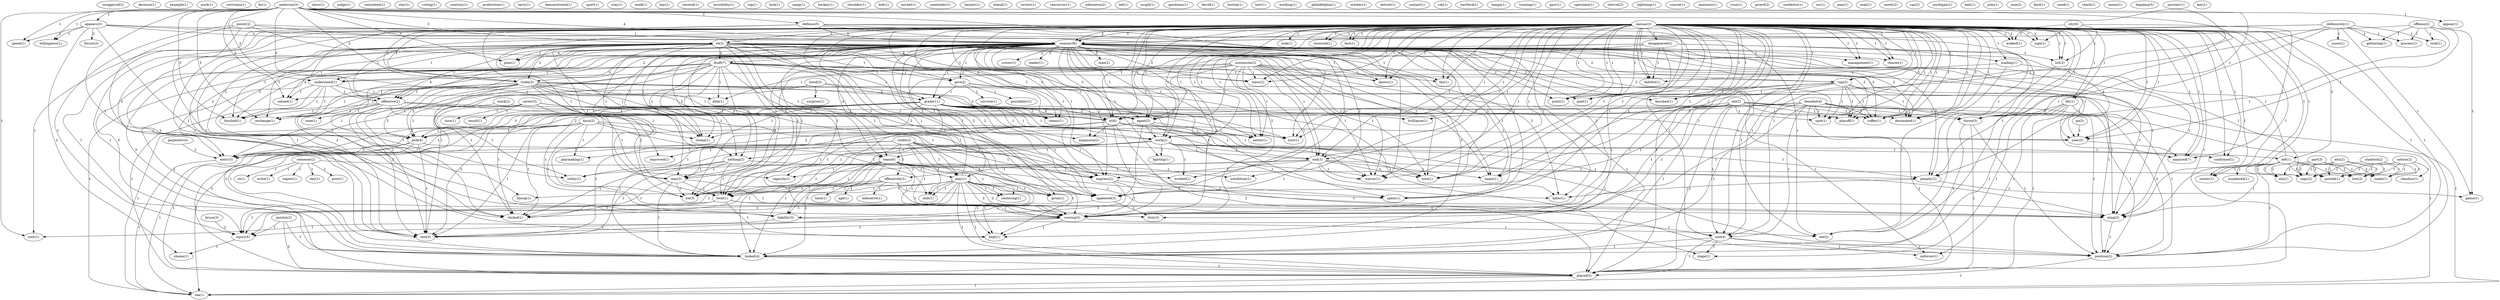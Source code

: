 digraph G {
  snuggerud [ label="snuggerud(2)" ];
  decision [ label="decision(1)" ];
  example [ label="example(1)" ];
  puck [ label="puck(1)" ];
  corriveau [ label="corriveau(1)" ];
  kc [ label="kc(1)" ];
  power [ label="power(2)" ];
  lineup [ label="lineup(1)" ];
  season [ label="season(36)" ];
  groin [ label="groin(1)" ];
  total [ label="total(1)" ];
  kept [ label="kept(1)" ];
  injury [ label="injury(4)" ];
  show [ label="show(1)" ];
  judge [ label="judge(1)" ];
  pederson [ label="pederson(5)" ];
  appears [ label="appears(3)" ];
  speed [ label="speed(1)" ];
  defense [ label="defense(5)" ];
  rd [ label="rd(3)" ];
  pine [ label="pine(1)" ];
  understand [ label="understand(1)" ];
  trade [ label="trade(3)" ];
  willingness [ label="willingness(1)" ];
  unload [ label="unload(1)" ];
  offensive [ label="offensive(1)" ];
  finished [ label="finished(1)" ];
  exchange [ label="exchange(1)" ];
  appear [ label="appear(1)" ];
  throw [ label="throw(3)" ];
  scoring [ label="scoring(3)" ];
  liability [ label="liability(3)" ];
  size [ label="size(4)" ];
  wait [ label="wait(1)" ];
  see [ label="see(2)" ];
  reinstated [ label="reinstated(1)" ];
  star [ label="star(1)" ];
  someone [ label="someone(2)" ];
  day [ label="day(1)" ];
  post [ label="post(1)" ];
  copy [ label="copy(2)" ];
  re [ label="re(1)" ];
  write [ label="write(1)" ];
  repost [ label="repost(1)" ];
  voting [ label="voting(1)" ];
  contrary [ label="contrary(1)" ];
  kansas [ label="kansas(1)" ];
  disappeared [ label="disappeared(2)" ];
  work [ label="work(3)" ];
  left [ label="left(1)" ];
  look [ label="look(1)" ];
  mailing [ label="mailing(1)" ];
  cup [ label="cup(2)" ];
  point [ label="point(1)" ];
  management [ label="management(1)" ];
  center [ label="center(1)" ];
  wasn [ label="wasn(2)" ];
  end [ label="end(3)" ];
  name [ label="name(1)" ];
  knows [ label="knows(1)" ];
  reason [ label="reason(1)" ];
  received [ label="received(1)" ];
  way [ label="way(3)" ];
  fan [ label="fan(1)" ];
  goal [ label="goal(1)" ];
  wing [ label="wing(2)" ];
  lbs [ label="lbs(1)" ];
  knocked [ label="knocked(1)" ];
  impress [ label="impress(2)" ];
  fact [ label="fact(1)" ];
  spent [ label="spent(1)" ];
  confirmed [ label="confirmed(1)" ];
  agent [ label="agent(2)" ];
  decimated [ label="decimated(1)" ];
  spot [ label="spot(1)" ];
  seems [ label="seems(1)" ];
  waiver [ label="waiver(1)" ];
  st [ label="st(6)" ];
  coffey [ label="coffey(1)" ];
  faithful [ label="faithful(1)" ];
  wire [ label="wire(1)" ];
  appeared [ label="appeared(3)" ];
  netter [ label="netter(1)" ];
  work [ label="work(2)" ];
  position [ label="position(2)" ];
  looked [ label="looked(4)" ];
  rest [ label="rest(3)" ];
  tore [ label="tore(1)" ];
  played [ label="played(3)" ];
  playoff [ label="playoff(1)" ];
  year [ label="year(5)" ];
  walked [ label="walked(1)" ];
  list [ label="list(2)" ];
  sign [ label="sign(1)" ];
  acquired [ label="acquired(7)" ];
  future [ label="future(2)" ];
  shame [ label="shame(1)" ];
  ice [ label="ice(3)" ];
  defensively [ label="defensively(1)" ];
  process [ label="process(1)" ];
  took [ label="took(1)" ];
  penalty [ label="penalty(2)" ];
  game [ label="game(1)" ];
  score [ label="score(1)" ];
  brilliance [ label="brilliance(1)" ];
  gathering [ label="gathering(1)" ];
  play [ label="play(2)" ];
  centering [ label="centering(1)" ];
  club [ label="club(1)" ];
  killer [ label="killer(1)" ];
  improved [ label="improved(1)" ];
  team [ label="team(6)" ];
  nothing [ label="nothing(2)" ];
  worked [ label="worked(1)" ];
  fighting [ label="fighting(1)" ];
  production [ label="production(1)" ];
  larry [ label="larry(1)" ];
  numbered [ label="numbered(1)" ];
  nlu [ label="nlu(1)" ];
  posted [ label="posted(1)" ];
  lost [ label="lost(2)" ];
  make [ label="make(1)" ];
  offense [ label="offense(2)" ];
  draft [ label="draft(7)" ];
  give [ label="give(2)" ];
  clicked [ label="clicked(1)" ];
  slump [ label="slump(1)" ];
  pick [ label="pick(4)" ];
  entry [ label="entry(3)" ];
  demonstrated [ label="demonstrated(1)" ];
  sport [ label="sport(1)" ];
  go [ label="go(3)" ];
  stay [ label="stay(1)" ];
  kansas [ label="kansas(2)" ];
  scorer [ label="scorer(1)" ];
  leader [ label="leader(1)" ];
  man [ label="man(2)" ];
  exhibition [ label="exhibition(1)" ];
  grade [ label="grade(11)" ];
  expansion [ label="expansion(2)" ];
  week [ label="week(1)" ];
  play [ label="play(1)" ];
  didn [ label="didn(1)" ];
  tea [ label="tea(1)" ];
  bay [ label="bay(1)" ];
  showed [ label="showed(1)" ];
  invisibility [ label="invisibility(1)" ];
  survive [ label="survive(1)" ];
  possibility [ label="possibility(1)" ];
  enforcer [ label="enforcer(1)" ];
  stage [ label="stage(1)" ];
  minnesota [ label="minnesota(2)" ];
  rep [ label="rep(1)" ];
  lack [ label="lack(1)" ];
  credit [ label="credit(2)" ];
  offensively [ label="offensively(1)" ];
  playmaking [ label="playmaking(1)" ];
  capacity [ label="capacity(1)" ];
  utility [ label="utility(1)" ];
  edu [ label="edu(2)" ];
  camp [ label="camp(1)" ];
  hockey [ label="hockey(1)" ];
  shoulder [ label="shoulder(1)" ];
  bob [ label="bob(1)" ];
  part [ label="part(3)" ];
  michel [ label="michel(1)" ];
  contender [ label="contender(1)" ];
  banner [ label="banner(1)" ];
  time [ label="time(1)" ];
  age [ label="age(1)" ];
  indicative [ label="indicative(1)" ];
  duty [ label="duty(2)" ];
  leland [ label="leland(1)" ];
  review [ label="review(1)" ];
  vancouver [ label="vancouver(1)" ];
  nelson [ label="nelson(2)" ];
  claudius [ label="claudius(1)" ];
  edmonton [ label="edmonton(2)" ];
  led [ label="led(1)" ];
  mcgill [ label="mcgill(1)" ];
  gaudreau [ label="gaudreau(1)" ];
  david [ label="david(1)" ];
  boston [ label="boston(1)" ];
  stanford [ label="stanford(2)" ];
  kisio [ label="kisio(2)" ];
  hart [ label="hart(1)" ];
  zone [ label="zone(1)" ];
  wood [ label="wood(3)" ];
  surprise [ label="surprise(1)" ];
  working [ label="working(1)" ];
  philadelphia [ label="philadelphia(1)" ];
  october [ label="october(1)" ];
  detroit [ label="detroit(1)" ];
  contact [ label="contact(1)" ];
  mark [ label="mark(2)" ];
  carter [ label="carter(3)" ];
  result [ label="result(1)" ];
  turn [ label="turn(1)" ];
  beaufait [ label="beaufait(4)" ];
  nhl [ label="nhl(2)" ];
  rob [ label="rob(1)" ];
  hartford [ label="hartford(1)" ];
  tampa [ label="tampa(1)" ];
  training [ label="training(1)" ];
  gary [ label="gary(1)" ];
  speculate [ label="speculate(1)" ];
  otevrel [ label="otevrel(2)" ];
  lightning [ label="lightning(1)" ];
  course [ label="course(1)" ];
  quintin [ label="quintin(2)" ];
  macinnis [ label="macinnis(1)" ];
  yvon [ label="yvon(1)" ];
  picard [ label="picard(2)" ];
  nonfactor [ label="nonfactor(1)" ];
  garpenlov [ label="garpenlov(4)" ];
  rec [ label="rec(1)" ];
  jean [ label="jean(1)" ];
  mail [ label="mail(1)" ];
  needs [ label="needs(2)" ];
  san [ label="san(2)" ];
  bruce [ label="bruce(3)" ];
  michigan [ label="michigan(1)" ];
  city [ label="city(6)" ];
  bait [ label="bait(1)" ];
  john [ label="john(1)" ];
  jose [ label="jose(2)" ];
  kind [ label="kind(1)" ];
  need [ label="need(1)" ];
  shark [ label="shark(1)" ];
  xenon [ label="xenon(1)" ];
  depalma [ label="depalma(5)" ];
  jaroslav [ label="jaroslav(1)" ];
  key [ label="key(1)" ];
  power -> lineup [ label="1" ];
  power -> season [ label="1" ];
  power -> groin [ label="1" ];
  power -> total [ label="1" ];
  power -> kept [ label="1" ];
  power -> injury [ label="1" ];
  pederson -> appears [ label="1" ];
  pederson -> speed [ label="1" ];
  pederson -> defense [ label="1" ];
  pederson -> rd [ label="3" ];
  pederson -> season [ label="4" ];
  pederson -> pine [ label="3" ];
  pederson -> understand [ label="3" ];
  pederson -> trade [ label="3" ];
  pederson -> willingness [ label="1" ];
  pederson -> unload [ label="3" ];
  pederson -> offensive [ label="3" ];
  pederson -> finished [ label="3" ];
  pederson -> exchange [ label="3" ];
  pederson -> appear [ label="1" ];
  pederson -> throw [ label="1" ];
  pederson -> scoring [ label="1" ];
  pederson -> liability [ label="1" ];
  pederson -> size [ label="1" ];
  pederson -> wait [ label="1" ];
  pederson -> see [ label="1" ];
  someone -> day [ label="1" ];
  someone -> post [ label="1" ];
  someone -> copy [ label="1" ];
  someone -> re [ label="1" ];
  someone -> write [ label="1" ];
  someone -> repost [ label="1" ];
  kansas -> disappeared [ label="1" ];
  kansas -> work [ label="1" ];
  kansas -> left [ label="2" ];
  kansas -> look [ label="1" ];
  kansas -> rd [ label="1" ];
  kansas -> mailing [ label="1" ];
  kansas -> season [ label="3" ];
  kansas -> cup [ label="1" ];
  kansas -> point [ label="1" ];
  kansas -> management [ label="1" ];
  kansas -> center [ label="1" ];
  kansas -> wasn [ label="1" ];
  kansas -> end [ label="1" ];
  kansas -> name [ label="1" ];
  kansas -> knows [ label="1" ];
  kansas -> reason [ label="1" ];
  kansas -> received [ label="1" ];
  kansas -> way [ label="1" ];
  kansas -> trade [ label="1" ];
  kansas -> fan [ label="1" ];
  kansas -> goal [ label="1" ];
  kansas -> wing [ label="1" ];
  kansas -> lbs [ label="1" ];
  kansas -> knocked [ label="1" ];
  kansas -> impress [ label="1" ];
  kansas -> fact [ label="1" ];
  kansas -> spent [ label="1" ];
  kansas -> confirmed [ label="1" ];
  kansas -> agent [ label="1" ];
  kansas -> decimated [ label="1" ];
  kansas -> spot [ label="1" ];
  kansas -> seems [ label="1" ];
  kansas -> throw [ label="1" ];
  kansas -> waiver [ label="1" ];
  kansas -> st [ label="1" ];
  kansas -> coffey [ label="1" ];
  kansas -> faithful [ label="1" ];
  kansas -> wire [ label="1" ];
  kansas -> appeared [ label="1" ];
  kansas -> scoring [ label="2" ];
  kansas -> netter [ label="1" ];
  kansas -> size [ label="1" ];
  kansas -> work [ label="1" ];
  kansas -> position [ label="1" ];
  kansas -> looked [ label="1" ];
  kansas -> rest [ label="1" ];
  kansas -> tore [ label="1" ];
  kansas -> played [ label="1" ];
  kansas -> playoff [ label="1" ];
  kansas -> year [ label="1" ];
  kansas -> walked [ label="1" ];
  kansas -> list [ label="1" ];
  kansas -> sign [ label="1" ];
  kansas -> acquired [ label="1" ];
  appears -> speed [ label="1" ];
  appears -> season [ label="2" ];
  appears -> willingness [ label="1" ];
  appears -> future [ label="2" ];
  appears -> throw [ label="1" ];
  appears -> scoring [ label="1" ];
  appears -> size [ label="1" ];
  appears -> shame [ label="2" ];
  disappeared -> mailing [ label="1" ];
  disappeared -> way [ label="1" ];
  disappeared -> faithful [ label="1" ];
  disappeared -> ice [ label="1" ];
  disappeared -> looked [ label="1" ];
  disappeared -> rest [ label="1" ];
  disappeared -> list [ label="1" ];
  defensively -> process [ label="1" ];
  defensively -> season [ label="1" ];
  defensively -> took [ label="1" ];
  defensively -> penalty [ label="1" ];
  defensively -> game [ label="1" ];
  defensively -> score [ label="1" ];
  defensively -> offensive [ label="1" ];
  defensively -> brilliance [ label="1" ];
  defensively -> gathering [ label="1" ];
  play -> lineup [ label="1" ];
  play -> season [ label="2" ];
  play -> groin [ label="1" ];
  play -> centering [ label="1" ];
  play -> total [ label="1" ];
  play -> club [ label="1" ];
  play -> scoring [ label="2" ];
  play -> played [ label="1" ];
  play -> kept [ label="1" ];
  play -> injury [ label="1" ];
  defense -> season [ label="2" ];
  defense -> end [ label="1" ];
  defense -> penalty [ label="1" ];
  defense -> killer [ label="1" ];
  defense -> improved [ label="1" ];
  defense -> wait [ label="1" ];
  defense -> see [ label="1" ];
  work -> left [ label="1" ];
  work -> team [ label="1" ];
  work -> end [ label="1" ];
  work -> penalty [ label="1" ];
  work -> nothing [ label="1" ];
  work -> worked [ label="1" ];
  work -> confirmed [ label="1" ];
  work -> fighting [ label="1" ];
  work -> killer [ label="1" ];
  work -> improved [ label="1" ];
  work -> ice [ label="1" ];
  work -> looked [ label="1" ];
  left -> numbered [ label="1" ];
  left -> season [ label="1" ];
  left -> center [ label="1" ];
  left -> nlu [ label="1" ];
  left -> wing [ label="1" ];
  left -> copy [ label="1" ];
  left -> posted [ label="1" ];
  left -> lost [ label="1" ];
  left -> make [ label="1" ];
  left -> position [ label="1" ];
  offense -> process [ label="1" ];
  offense -> season [ label="1" ];
  offense -> took [ label="1" ];
  offense -> penalty [ label="1" ];
  offense -> game [ label="1" ];
  offense -> gathering [ label="1" ];
  offense -> year [ label="1" ];
  rd -> draft [ label="2" ];
  rd -> pine [ label="1" ];
  rd -> team [ label="1" ];
  rd -> give [ label="1" ];
  rd -> wasn [ label="1" ];
  rd -> end [ label="1" ];
  rd -> nothing [ label="1" ];
  rd -> name [ label="1" ];
  rd -> knows [ label="1" ];
  rd -> way [ label="1" ];
  rd -> understand [ label="1" ];
  rd -> trade [ label="2" ];
  rd -> total [ label="1" ];
  rd -> fan [ label="1" ];
  rd -> unload [ label="1" ];
  rd -> wing [ label="1" ];
  rd -> offensive [ label="1" ];
  rd -> finished [ label="1" ];
  rd -> exchange [ label="1" ];
  rd -> agent [ label="1" ];
  rd -> waiver [ label="1" ];
  rd -> clicked [ label="1" ];
  rd -> slump [ label="1" ];
  rd -> wire [ label="1" ];
  rd -> appeared [ label="1" ];
  rd -> pick [ label="2" ];
  rd -> netter [ label="1" ];
  rd -> rest [ label="1" ];
  rd -> entry [ label="2" ];
  mailing -> copy [ label="1" ];
  mailing -> faithful [ label="1" ];
  mailing -> see [ label="1" ];
  go -> year [ label="1" ];
  kansas -> season [ label="3" ];
  kansas -> cup [ label="1" ];
  kansas -> point [ label="1" ];
  kansas -> management [ label="1" ];
  kansas -> center [ label="1" ];
  kansas -> wasn [ label="1" ];
  kansas -> end [ label="1" ];
  kansas -> name [ label="1" ];
  kansas -> knows [ label="1" ];
  kansas -> reason [ label="1" ];
  kansas -> received [ label="1" ];
  kansas -> way [ label="1" ];
  kansas -> trade [ label="1" ];
  kansas -> fan [ label="1" ];
  kansas -> goal [ label="1" ];
  kansas -> wing [ label="1" ];
  kansas -> lbs [ label="1" ];
  kansas -> knocked [ label="1" ];
  kansas -> impress [ label="1" ];
  kansas -> fact [ label="1" ];
  kansas -> spent [ label="1" ];
  kansas -> confirmed [ label="1" ];
  kansas -> agent [ label="1" ];
  kansas -> decimated [ label="1" ];
  kansas -> spot [ label="1" ];
  kansas -> seems [ label="1" ];
  kansas -> throw [ label="1" ];
  kansas -> waiver [ label="1" ];
  kansas -> st [ label="1" ];
  kansas -> coffey [ label="1" ];
  kansas -> faithful [ label="1" ];
  kansas -> wire [ label="1" ];
  kansas -> appeared [ label="1" ];
  kansas -> scoring [ label="2" ];
  kansas -> netter [ label="1" ];
  kansas -> size [ label="1" ];
  kansas -> work [ label="1" ];
  kansas -> position [ label="1" ];
  kansas -> looked [ label="1" ];
  kansas -> rest [ label="1" ];
  kansas -> tore [ label="1" ];
  kansas -> played [ label="1" ];
  kansas -> playoff [ label="1" ];
  kansas -> year [ label="1" ];
  kansas -> walked [ label="1" ];
  kansas -> list [ label="1" ];
  kansas -> sign [ label="1" ];
  kansas -> acquired [ label="1" ];
  season -> draft [ label="4" ];
  season -> pine [ label="4" ];
  season -> scorer [ label="2" ];
  season -> team [ label="4" ];
  season -> give [ label="1" ];
  season -> leader [ label="3" ];
  season -> cup [ label="2" ];
  season -> point [ label="2" ];
  season -> management [ label="1" ];
  season -> wasn [ label="2" ];
  season -> groin [ label="2" ];
  season -> penalty [ label="2" ];
  season -> nothing [ label="2" ];
  season -> man [ label="3" ];
  season -> name [ label="2" ];
  season -> exhibition [ label="2" ];
  season -> reason [ label="1" ];
  season -> worked [ label="1" ];
  season -> way [ label="2" ];
  season -> trade [ label="2" ];
  season -> total [ label="1" ];
  season -> goal [ label="2" ];
  season -> wing [ label="1" ];
  season -> offensive [ label="3" ];
  season -> finished [ label="4" ];
  season -> exchange [ label="4" ];
  season -> knocked [ label="2" ];
  season -> impress [ label="1" ];
  season -> grade [ label="1" ];
  season -> spent [ label="1" ];
  season -> agent [ label="1" ];
  season -> fighting [ label="1" ];
  season -> decimated [ label="2" ];
  season -> spot [ label="2" ];
  season -> seems [ label="1" ];
  season -> waiver [ label="2" ];
  season -> killer [ label="2" ];
  season -> clicked [ label="1" ];
  season -> st [ label="3" ];
  season -> coffey [ label="2" ];
  season -> slump [ label="1" ];
  season -> wire [ label="2" ];
  season -> appeared [ label="2" ];
  season -> pick [ label="3" ];
  season -> scoring [ label="3" ];
  season -> ice [ label="1" ];
  season -> expansion [ label="1" ];
  season -> work [ label="3" ];
  season -> looked [ label="3" ];
  season -> rest [ label="2" ];
  season -> tore [ label="1" ];
  season -> kept [ label="2" ];
  season -> entry [ label="2" ];
  season -> playoff [ label="2" ];
  season -> year [ label="4" ];
  season -> injury [ label="5" ];
  season -> see [ label="1" ];
  season -> acquired [ label="1" ];
  draft -> team [ label="1" ];
  draft -> give [ label="1" ];
  draft -> cup [ label="1" ];
  draft -> play [ label="1" ];
  draft -> nothing [ label="1" ];
  draft -> way [ label="1" ];
  draft -> understand [ label="1" ];
  draft -> total [ label="1" ];
  draft -> didn [ label="1" ];
  draft -> wing [ label="1" ];
  draft -> grade [ label="1" ];
  draft -> clicked [ label="1" ];
  draft -> slump [ label="1" ];
  draft -> position [ label="1" ];
  draft -> rest [ label="1" ];
  draft -> played [ label="2" ];
  draft -> tea [ label="1" ];
  team -> play [ label="1" ];
  team -> groin [ label="1" ];
  team -> exhibition [ label="1" ];
  team -> worked [ label="1" ];
  team -> total [ label="1" ];
  team -> wing [ label="2" ];
  team -> clicked [ label="2" ];
  team -> scoring [ label="1" ];
  team -> ice [ label="1" ];
  team -> liability [ label="1" ];
  team -> looked [ label="2" ];
  team -> kept [ label="1" ];
  team -> injury [ label="1" ];
  give -> survive [ label="1" ];
  give -> possibility [ label="1" ];
  give -> grade [ label="1" ];
  give -> enforcer [ label="1" ];
  give -> stage [ label="1" ];
  minnesota -> play [ label="1" ];
  minnesota -> wasn [ label="1" ];
  minnesota -> end [ label="1" ];
  minnesota -> name [ label="1" ];
  minnesota -> knows [ label="1" ];
  minnesota -> understand [ label="1" ];
  minnesota -> didn [ label="1" ];
  minnesota -> fan [ label="1" ];
  minnesota -> agent [ label="1" ];
  minnesota -> waiver [ label="1" ];
  minnesota -> st [ label="1" ];
  minnesota -> wire [ label="1" ];
  minnesota -> appeared [ label="1" ];
  minnesota -> netter [ label="1" ];
  minnesota -> played [ label="1" ];
  credit -> play [ label="1" ];
  credit -> end [ label="1" ];
  credit -> offensively [ label="1" ];
  credit -> centering [ label="1" ];
  credit -> club [ label="1" ];
  credit -> playmaking [ label="1" ];
  credit -> capacity [ label="1" ];
  credit -> impress [ label="1" ];
  credit -> scoring [ label="1" ];
  credit -> utility [ label="1" ];
  cup -> point [ label="1" ];
  cup -> goal [ label="1" ];
  cup -> knocked [ label="1" ];
  cup -> decimated [ label="1" ];
  cup -> spot [ label="1" ];
  cup -> coffey [ label="1" ];
  cup -> scoring [ label="1" ];
  cup -> playoff [ label="1" ];
  cup -> tea [ label="1" ];
  edu -> nlu [ label="1" ];
  edu -> copy [ label="1" ];
  edu -> posted [ label="1" ];
  edu -> lost [ label="1" ];
  edu -> make [ label="1" ];
  play -> groin [ label="1" ];
  play -> centering [ label="1" ];
  play -> total [ label="1" ];
  play -> club [ label="1" ];
  play -> scoring [ label="2" ];
  play -> played [ label="1" ];
  play -> kept [ label="1" ];
  play -> injury [ label="1" ];
  part -> nlu [ label="2" ];
  part -> copy [ label="2" ];
  part -> posted [ label="2" ];
  part -> lost [ label="2" ];
  part -> make [ label="2" ];
  end -> penalty [ label="1" ];
  end -> name [ label="1" ];
  end -> offensively [ label="1" ];
  end -> capacity [ label="1" ];
  end -> impress [ label="1" ];
  end -> waiver [ label="1" ];
  end -> killer [ label="1" ];
  end -> wire [ label="1" ];
  end -> appeared [ label="1" ];
  end -> utility [ label="1" ];
  penalty -> game [ label="1" ];
  penalty -> killer [ label="1" ];
  nothing -> way [ label="1" ];
  nothing -> total [ label="1" ];
  nothing -> wing [ label="1" ];
  nothing -> clicked [ label="1" ];
  nothing -> rest [ label="1" ];
  offensively -> time [ label="1" ];
  offensively -> age [ label="1" ];
  offensively -> indicative [ label="1" ];
  offensively -> appeared [ label="1" ];
  offensively -> ice [ label="1" ];
  offensively -> liability [ label="1" ];
  offensively -> duty [ label="1" ];
  nelson -> copy [ label="1" ];
  nelson -> posted [ label="1" ];
  nelson -> lost [ label="1" ];
  nelson -> make [ label="1" ];
  nelson -> claudius [ label="1" ];
  way -> total [ label="1" ];
  way -> wing [ label="1" ];
  way -> clicked [ label="1" ];
  way -> ice [ label="1" ];
  way -> looked [ label="1" ];
  understand -> didn [ label="1" ];
  understand -> unload [ label="1" ];
  understand -> offensive [ label="1" ];
  understand -> finished [ label="1" ];
  understand -> exchange [ label="1" ];
  understand -> played [ label="1" ];
  trade -> total [ label="1" ];
  trade -> unload [ label="1" ];
  trade -> wing [ label="1" ];
  trade -> offensive [ label="1" ];
  trade -> finished [ label="1" ];
  trade -> exchange [ label="1" ];
  trade -> impress [ label="1" ];
  trade -> spent [ label="1" ];
  trade -> seems [ label="1" ];
  trade -> clicked [ label="1" ];
  trade -> slump [ label="1" ];
  trade -> pick [ label="1" ];
  trade -> scoring [ label="1" ];
  trade -> rest [ label="2" ];
  trade -> tore [ label="1" ];
  trade -> entry [ label="1" ];
  trade -> year [ label="1" ];
  total -> wing [ label="1" ];
  total -> clicked [ label="1" ];
  total -> scoring [ label="1" ];
  total -> kept [ label="1" ];
  total -> injury [ label="1" ];
  stanford -> copy [ label="1" ];
  stanford -> posted [ label="1" ];
  stanford -> lost [ label="1" ];
  stanford -> make [ label="1" ];
  kisio -> wing [ label="1" ];
  kisio -> club [ label="1" ];
  kisio -> playmaking [ label="1" ];
  kisio -> clicked [ label="1" ];
  kisio -> slump [ label="1" ];
  kisio -> pick [ label="1" ];
  kisio -> scoring [ label="1" ];
  kisio -> rest [ label="1" ];
  kisio -> entry [ label="1" ];
  wing -> position [ label="1" ];
  offensive -> finished [ label="1" ];
  offensive -> exchange [ label="1" ];
  offensive -> capacity [ label="1" ];
  offensive -> brilliance [ label="1" ];
  offensive -> zone [ label="1" ];
  offensive -> impress [ label="1" ];
  offensive -> utility [ label="1" ];
  wood -> grade [ label="2" ];
  wood -> st [ label="2" ];
  wood -> pick [ label="2" ];
  wood -> surprise [ label="1" ];
  wood -> entry [ label="2" ];
  lbs -> throw [ label="2" ];
  lbs -> position [ label="1" ];
  lbs -> looked [ label="1" ];
  lbs -> enforcer [ label="1" ];
  lbs -> stage [ label="1" ];
  lbs -> played [ label="1" ];
  mark -> st [ label="1" ];
  mark -> pick [ label="1" ];
  carter -> impress [ label="1" ];
  carter -> result [ label="1" ];
  carter -> agent [ label="2" ];
  carter -> ice [ label="2" ];
  carter -> work [ label="2" ];
  carter -> looked [ label="2" ];
  carter -> utility [ label="1" ];
  carter -> turn [ label="1" ];
  impress -> spent [ label="1" ];
  impress -> scoring [ label="1" ];
  impress -> rest [ label="1" ];
  grade -> spent [ label="1" ];
  grade -> agent [ label="2" ];
  grade -> seems [ label="1" ];
  grade -> waiver [ label="1" ];
  grade -> clicked [ label="1" ];
  grade -> st [ label="4" ];
  grade -> slump [ label="1" ];
  grade -> wire [ label="1" ];
  grade -> appeared [ label="1" ];
  grade -> pick [ label="3" ];
  grade -> scoring [ label="1" ];
  grade -> ice [ label="1" ];
  grade -> netter [ label="1" ];
  grade -> expansion [ label="1" ];
  grade -> work [ label="1" ];
  grade -> position [ label="1" ];
  grade -> looked [ label="1" ];
  grade -> rest [ label="2" ];
  grade -> tore [ label="1" ];
  grade -> played [ label="2" ];
  grade -> entry [ label="2" ];
  grade -> year [ label="1" ];
  grade -> tea [ label="1" ];
  beaufait -> decimated [ label="1" ];
  beaufait -> spot [ label="1" ];
  beaufait -> throw [ label="1" ];
  beaufait -> st [ label="2" ];
  beaufait -> coffey [ label="1" ];
  beaufait -> pick [ label="2" ];
  beaufait -> scoring [ label="1" ];
  beaufait -> size [ label="1" ];
  beaufait -> position [ label="2" ];
  beaufait -> looked [ label="1" ];
  beaufait -> played [ label="2" ];
  beaufait -> entry [ label="1" ];
  beaufait -> playoff [ label="1" ];
  beaufait -> tea [ label="1" ];
  nhl -> decimated [ label="1" ];
  nhl -> spot [ label="1" ];
  nhl -> throw [ label="1" ];
  nhl -> coffey [ label="1" ];
  nhl -> appeared [ label="1" ];
  nhl -> scoring [ label="1" ];
  nhl -> liability [ label="1" ];
  nhl -> size [ label="1" ];
  nhl -> position [ label="1" ];
  nhl -> looked [ label="1" ];
  nhl -> played [ label="1" ];
  nhl -> playoff [ label="1" ];
  nhl -> duty [ label="1" ];
  agent -> waiver [ label="1" ];
  agent -> wire [ label="1" ];
  agent -> appeared [ label="1" ];
  agent -> ice [ label="1" ];
  agent -> netter [ label="1" ];
  agent -> work [ label="1" ];
  agent -> looked [ label="1" ];
  throw -> position [ label="1" ];
  throw -> looked [ label="1" ];
  throw -> played [ label="1" ];
  st -> pick [ label="3" ];
  st -> scoring [ label="1" ];
  st -> expansion [ label="1" ];
  st -> position [ label="1" ];
  st -> rest [ label="1" ];
  st -> tore [ label="1" ];
  st -> played [ label="2" ];
  st -> entry [ label="2" ];
  st -> year [ label="1" ];
  st -> tea [ label="1" ];
  appeared -> liability [ label="1" ];
  appeared -> duty [ label="1" ];
  pick -> position [ label="1" ];
  pick -> rest [ label="1" ];
  pick -> played [ label="1" ];
  pick -> entry [ label="3" ];
  pick -> tea [ label="1" ];
  scoring -> size [ label="1" ];
  scoring -> rest [ label="1" ];
  scoring -> kept [ label="1" ];
  scoring -> injury [ label="1" ];
  liability -> wait [ label="1" ];
  liability -> see [ label="1" ];
  size -> position [ label="1" ];
  size -> looked [ label="1" ];
  size -> enforcer [ label="1" ];
  size -> stage [ label="1" ];
  size -> played [ label="1" ];
  work -> looked [ label="1" ];
  quintin -> looked [ label="1" ];
  quintin -> played [ label="2" ];
  quintin -> injury [ label="1" ];
  position -> tea [ label="1" ];
  looked -> played [ label="1" ];
  garpenlov -> entry [ label="2" ];
  played -> tea [ label="1" ];
  entry -> tea [ label="1" ];
  year -> acquired [ label="1" ];
  bruce -> injury [ label="2" ];
  city -> walked [ label="1" ];
  city -> list [ label="1" ];
  city -> sign [ label="1" ];
  city -> acquired [ label="1" ];
  injury -> shame [ label="1" ];
  list -> see [ label="1" ];
}
